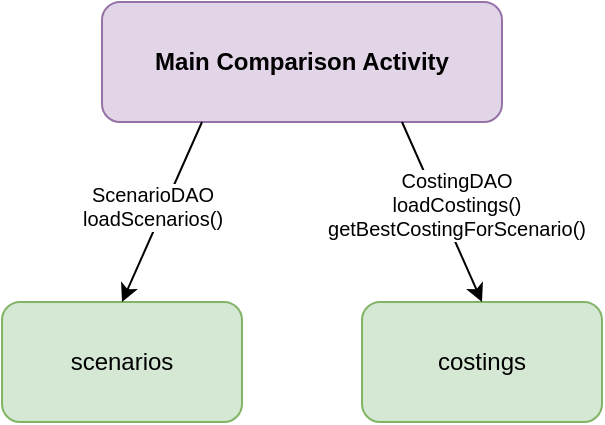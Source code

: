 <mxfile version="27.0.9">
  <diagram name="Main Comparison Dependencies" id="main-comparison">
    <mxGraphModel dx="1426" dy="841" grid="1" gridSize="10" guides="1" tooltips="1" connect="1" arrows="1" fold="1" page="1" pageScale="1" pageWidth="1200" pageHeight="800" math="0" shadow="0">
      <root>
        <mxCell id="0" />
        <mxCell id="1" parent="0" />
        <mxCell id="main-comparison-activity" value="Main Comparison Activity" style="rounded=1;whiteSpace=wrap;html=1;fillColor=#E1D5E7;strokeColor=#9673A6;fontColor=#000000;fontStyle=1;" parent="1" vertex="1">
          <mxGeometry x="150" y="50" width="200" height="60" as="geometry" />
        </mxCell>
        <mxCell id="scenarios-table" value="scenarios" style="rounded=1;whiteSpace=wrap;html=1;fillColor=#D5E8D4;strokeColor=#82B366;fontColor=#000000;" parent="1" vertex="1">
          <mxGeometry x="100" y="200" width="120" height="60" as="geometry" />
        </mxCell>
        <mxCell id="costings-table" value="costings" style="rounded=1;whiteSpace=wrap;html=1;fillColor=#D5E8D4;strokeColor=#82B366;fontColor=#000000;" parent="1" vertex="1">
          <mxGeometry x="280" y="200" width="120" height="60" as="geometry" />
        </mxCell>
        <mxCell id="connection1" value="" style="endArrow=classic;html=1;rounded=1;exitX=0.25;exitY=1;exitDx=0;exitDy=0;entryX=0.5;entryY=0;entryDx=0;entryDy=0;" parent="1" source="main-comparison-activity" target="scenarios-table" edge="1">
          <mxGeometry width="50" height="50" relative="1" as="geometry">
            <mxPoint x="300" y="300" as="sourcePoint" />
            <mxPoint x="350" y="250" as="targetPoint" />
          </mxGeometry>
        </mxCell>
        <mxCell id="dao1-label" value="ScenarioDAO&#xa;loadScenarios()" style="edgeLabel;html=1;align=center;verticalAlign=middle;resizable=0;points=[];fontSize=10;fontColor=#000000;labelBackgroundColor=#FFFFFF;" parent="connection1" vertex="1" connectable="0">
          <mxGeometry x="-0.2" y="1" relative="1" as="geometry">
            <mxPoint x="-10" y="5" as="offset" />
          </mxGeometry>
        </mxCell>
        <mxCell id="connection2" value="" style="endArrow=classic;html=1;rounded=1;exitX=0.75;exitY=1;exitDx=0;exitDy=0;entryX=0.5;entryY=0;entryDx=0;entryDy=0;" parent="1" source="main-comparison-activity" target="costings-table" edge="1">
          <mxGeometry width="50" height="50" relative="1" as="geometry">
            <mxPoint x="300" y="300" as="sourcePoint" />
            <mxPoint x="350" y="250" as="targetPoint" />
          </mxGeometry>
        </mxCell>
        <mxCell id="dao2-label" value="CostingDAO&#xa;loadCostings()&#xa;getBestCostingForScenario()" style="edgeLabel;html=1;align=center;verticalAlign=middle;resizable=0;points=[];fontSize=10;fontColor=#000000;labelBackgroundColor=#FFFFFF;" parent="connection2" vertex="1" connectable="0">
          <mxGeometry x="-0.2" y="1" relative="1" as="geometry">
            <mxPoint x="10" y="5" as="offset" />
          </mxGeometry>
        </mxCell>
      </root>
    </mxGraphModel>
  </diagram>
</mxfile>
